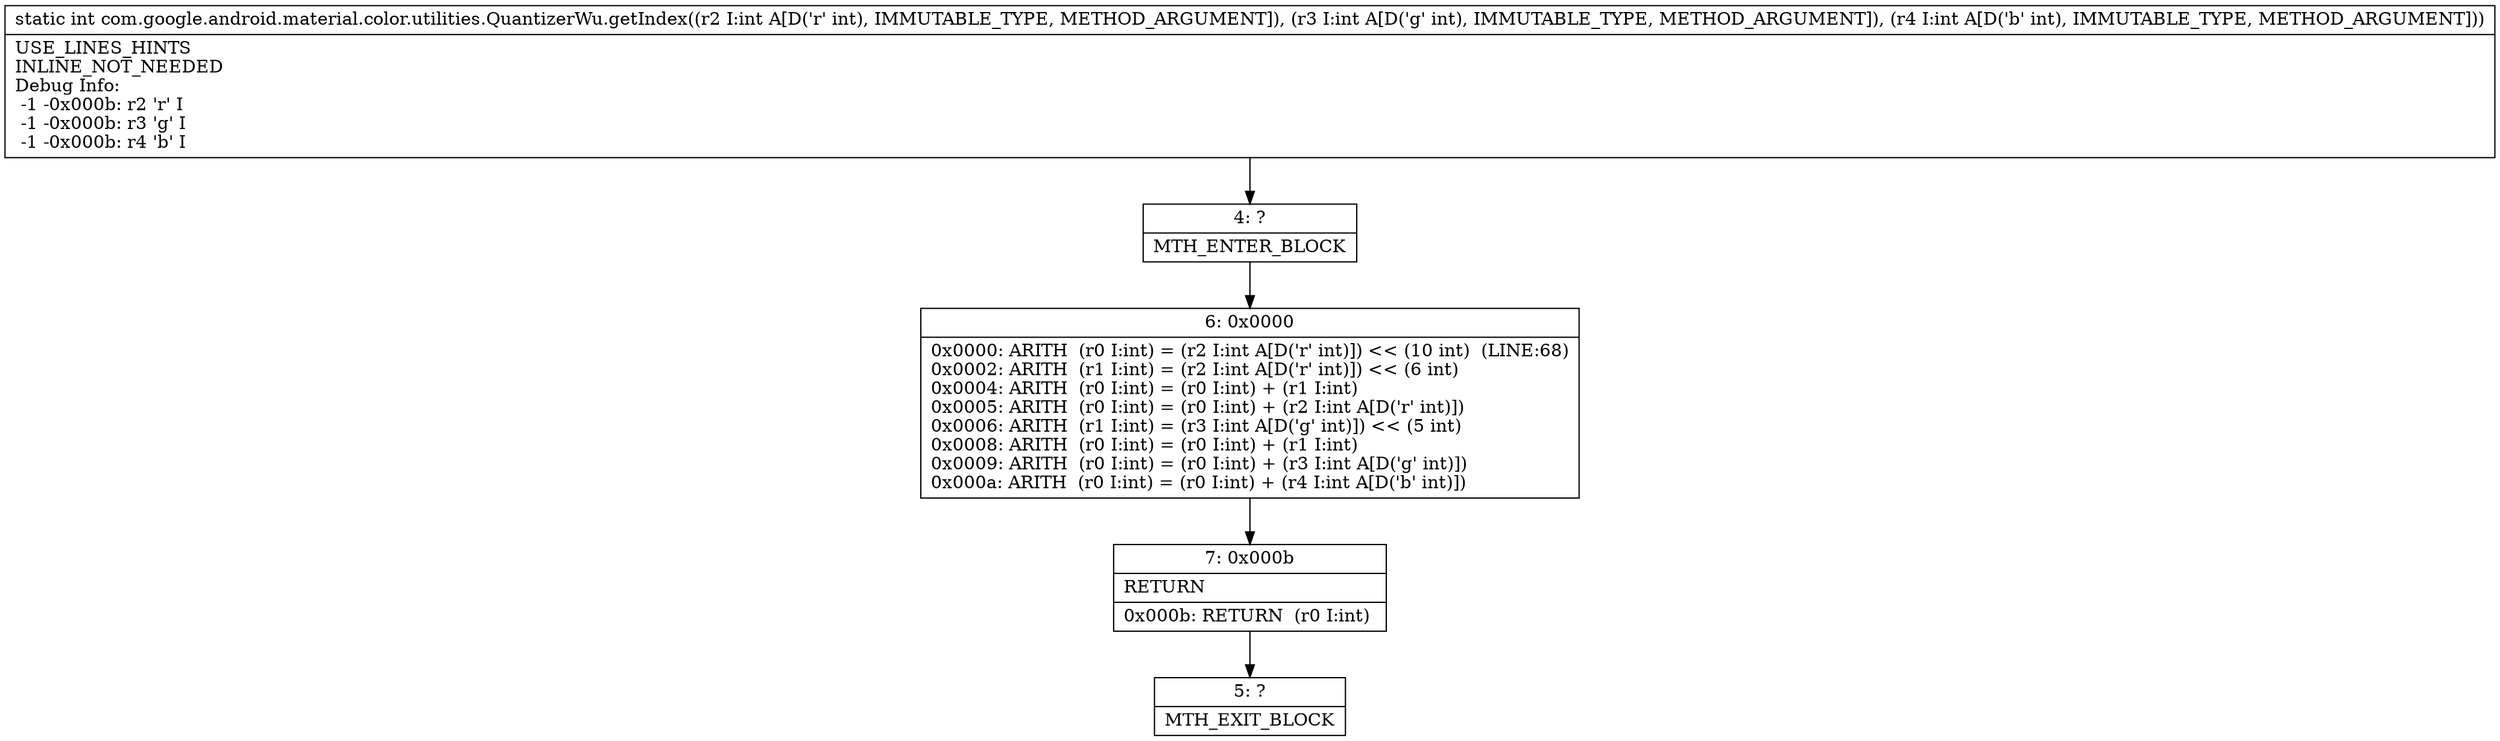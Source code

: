 digraph "CFG forcom.google.android.material.color.utilities.QuantizerWu.getIndex(III)I" {
Node_4 [shape=record,label="{4\:\ ?|MTH_ENTER_BLOCK\l}"];
Node_6 [shape=record,label="{6\:\ 0x0000|0x0000: ARITH  (r0 I:int) = (r2 I:int A[D('r' int)]) \<\< (10 int)  (LINE:68)\l0x0002: ARITH  (r1 I:int) = (r2 I:int A[D('r' int)]) \<\< (6 int) \l0x0004: ARITH  (r0 I:int) = (r0 I:int) + (r1 I:int) \l0x0005: ARITH  (r0 I:int) = (r0 I:int) + (r2 I:int A[D('r' int)]) \l0x0006: ARITH  (r1 I:int) = (r3 I:int A[D('g' int)]) \<\< (5 int) \l0x0008: ARITH  (r0 I:int) = (r0 I:int) + (r1 I:int) \l0x0009: ARITH  (r0 I:int) = (r0 I:int) + (r3 I:int A[D('g' int)]) \l0x000a: ARITH  (r0 I:int) = (r0 I:int) + (r4 I:int A[D('b' int)]) \l}"];
Node_7 [shape=record,label="{7\:\ 0x000b|RETURN\l|0x000b: RETURN  (r0 I:int) \l}"];
Node_5 [shape=record,label="{5\:\ ?|MTH_EXIT_BLOCK\l}"];
MethodNode[shape=record,label="{static int com.google.android.material.color.utilities.QuantizerWu.getIndex((r2 I:int A[D('r' int), IMMUTABLE_TYPE, METHOD_ARGUMENT]), (r3 I:int A[D('g' int), IMMUTABLE_TYPE, METHOD_ARGUMENT]), (r4 I:int A[D('b' int), IMMUTABLE_TYPE, METHOD_ARGUMENT]))  | USE_LINES_HINTS\lINLINE_NOT_NEEDED\lDebug Info:\l  \-1 \-0x000b: r2 'r' I\l  \-1 \-0x000b: r3 'g' I\l  \-1 \-0x000b: r4 'b' I\l}"];
MethodNode -> Node_4;Node_4 -> Node_6;
Node_6 -> Node_7;
Node_7 -> Node_5;
}

